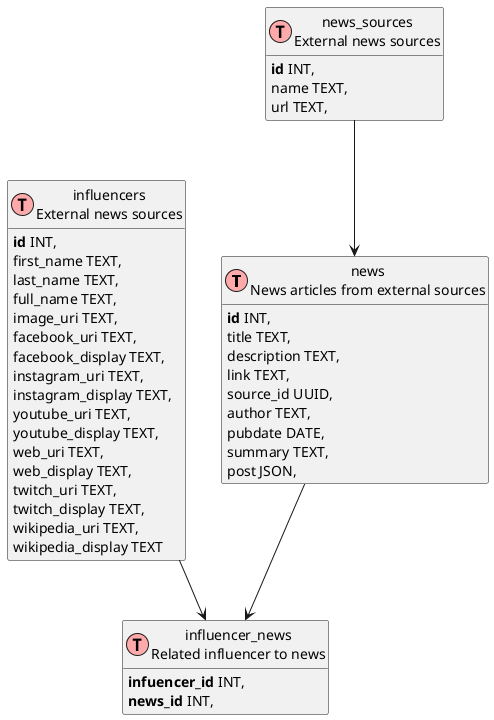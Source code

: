 @startuml
!define Table(name,desc) class name as "desc" << (T,#FFAAAA) >>
!define primary_key(x) <b>x</b>
!define unique(x) <color:green>x</color>
!define not_null(x) <u>x</u>
' other tags available:
' <i></i>
' <back:COLOR></color>, where color is a color name or html color code
' (#FFAACC)
' see: http://plantuml.com/classes.html#More
hide methods
hide stereotypes

Table(news, "news\nNews articles from external sources") {
  primary_key(id) INT,
  title TEXT,
  description TEXT,
  link TEXT,
  source_id UUID,
  author TEXT,
  pubdate DATE,
  summary TEXT,
  post JSON,
}

Table(news_sources, "news_sources\nExternal news sources") {
  primary_key(id) INT,
  name TEXT,
  url TEXT,
}

Table(influencers, "influencers\nExternal news sources") {
  primary_key(id) INT,
  first_name TEXT,
  last_name TEXT,
  full_name TEXT,
  image_uri TEXT,
  facebook_uri TEXT,
  facebook_display TEXT,
  instagram_uri TEXT,
  instagram_display TEXT,
  youtube_uri TEXT,
  youtube_display TEXT,
  web_uri TEXT,
  web_display TEXT,
  twitch_uri TEXT,
  twitch_display TEXT,
  wikipedia_uri TEXT,
  wikipedia_display TEXT
}

Table(influencer_news, "influencer_news\nRelated influencer to news") {
  primary_key(infuencer_id) INT,
  primary_key(news_id) INT,
}

' relationships
news_sources --> news
influencers --> influencer_news
news --> influencer_news

@enduml